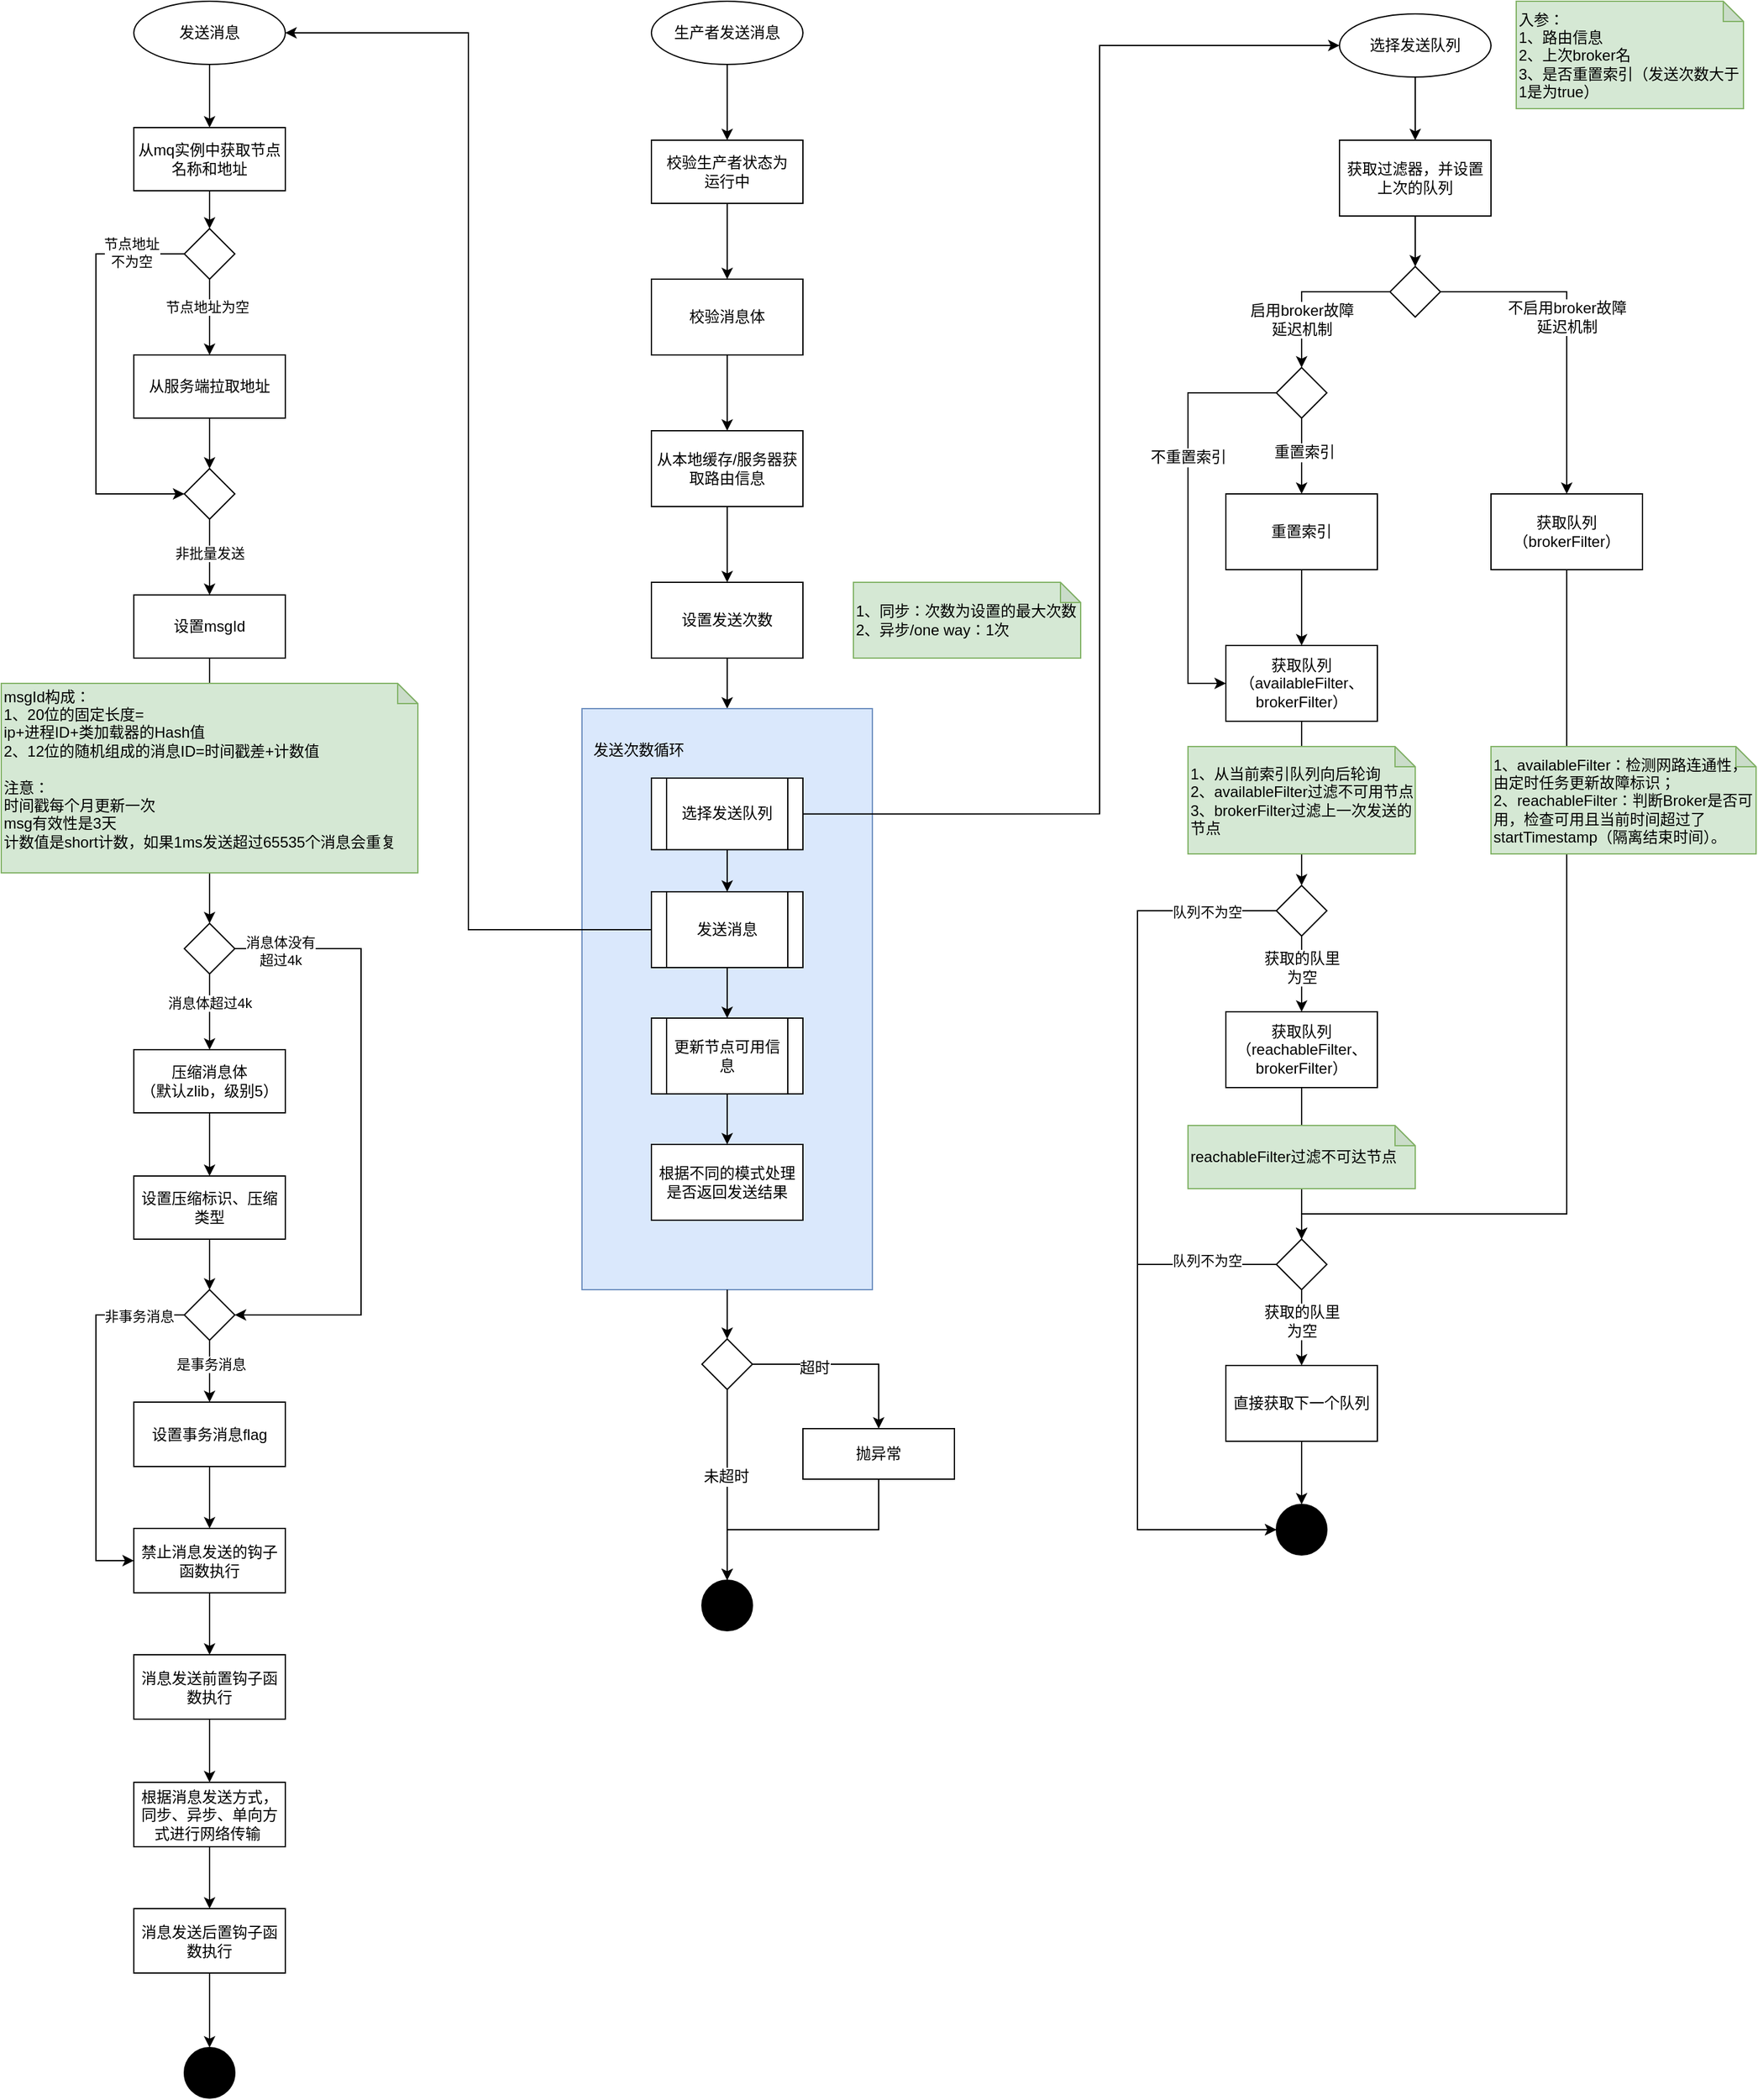 <mxfile version="27.2.0">
  <diagram name="第 1 页" id="yRz_JiBpqECIeCpQgHZf">
    <mxGraphModel dx="2011" dy="1121" grid="1" gridSize="10" guides="1" tooltips="1" connect="1" arrows="1" fold="1" page="1" pageScale="1" pageWidth="827" pageHeight="1169" math="0" shadow="0">
      <root>
        <mxCell id="0" />
        <mxCell id="1" parent="0" />
        <mxCell id="TSB5OzmCDNaOJlcxuEQg-9" value="" style="group" parent="1" vertex="1" connectable="0">
          <mxGeometry x="950" y="60" width="490" height="1230" as="geometry" />
        </mxCell>
        <mxCell id="tdjCtKz6qSctnSG7NvKi-28" value="" style="edgeStyle=orthogonalEdgeStyle;rounded=0;orthogonalLoop=1;jettySize=auto;html=1;fontFamily=Helvetica;fontSize=12;fontColor=default;" parent="TSB5OzmCDNaOJlcxuEQg-9" source="tdjCtKz6qSctnSG7NvKi-26" target="tdjCtKz6qSctnSG7NvKi-27" edge="1">
          <mxGeometry relative="1" as="geometry" />
        </mxCell>
        <mxCell id="tdjCtKz6qSctnSG7NvKi-26" value="选择发送队列" style="ellipse;whiteSpace=wrap;html=1;rounded=0;strokeColor=default;align=center;verticalAlign=middle;fontFamily=Helvetica;fontSize=12;fontColor=default;fillColor=default;" parent="TSB5OzmCDNaOJlcxuEQg-9" vertex="1">
          <mxGeometry x="160" y="10" width="120" height="50" as="geometry" />
        </mxCell>
        <mxCell id="tdjCtKz6qSctnSG7NvKi-31" value="" style="edgeStyle=orthogonalEdgeStyle;rounded=0;orthogonalLoop=1;jettySize=auto;html=1;fontFamily=Helvetica;fontSize=12;fontColor=default;" parent="TSB5OzmCDNaOJlcxuEQg-9" source="tdjCtKz6qSctnSG7NvKi-27" target="tdjCtKz6qSctnSG7NvKi-30" edge="1">
          <mxGeometry relative="1" as="geometry" />
        </mxCell>
        <mxCell id="tdjCtKz6qSctnSG7NvKi-27" value="获取过滤器，并设置上次的队列" style="whiteSpace=wrap;html=1;rounded=0;" parent="TSB5OzmCDNaOJlcxuEQg-9" vertex="1">
          <mxGeometry x="160" y="110" width="120" height="60" as="geometry" />
        </mxCell>
        <mxCell id="tdjCtKz6qSctnSG7NvKi-29" value="入参：&lt;div&gt;1、路由信息&lt;/div&gt;&lt;div&gt;2、上次broker名&lt;/div&gt;&lt;div&gt;3、是否重置索引（发送次数大于1是为true）&lt;/div&gt;" style="shape=note;whiteSpace=wrap;html=1;backgroundOutline=1;darkOpacity=0.05;rounded=0;strokeColor=#82b366;align=left;verticalAlign=middle;fontFamily=Helvetica;fontSize=12;fillColor=#d5e8d4;size=16;" parent="TSB5OzmCDNaOJlcxuEQg-9" vertex="1">
          <mxGeometry x="300" width="180" height="85" as="geometry" />
        </mxCell>
        <mxCell id="tdjCtKz6qSctnSG7NvKi-34" value="" style="edgeStyle=orthogonalEdgeStyle;rounded=0;orthogonalLoop=1;jettySize=auto;html=1;fontFamily=Helvetica;fontSize=12;fontColor=default;" parent="TSB5OzmCDNaOJlcxuEQg-9" source="tdjCtKz6qSctnSG7NvKi-30" target="tdjCtKz6qSctnSG7NvKi-33" edge="1">
          <mxGeometry relative="1" as="geometry" />
        </mxCell>
        <mxCell id="tdjCtKz6qSctnSG7NvKi-35" value="启用broker故障&lt;div&gt;延迟机制&lt;/div&gt;" style="edgeLabel;html=1;align=center;verticalAlign=middle;resizable=0;points=[];rounded=0;strokeColor=default;fontFamily=Helvetica;fontSize=12;fontColor=default;fillColor=default;" parent="tdjCtKz6qSctnSG7NvKi-34" vertex="1" connectable="0">
          <mxGeometry x="0.415" relative="1" as="geometry">
            <mxPoint as="offset" />
          </mxGeometry>
        </mxCell>
        <mxCell id="tdjCtKz6qSctnSG7NvKi-30" value="" style="rhombus;whiteSpace=wrap;html=1;rounded=0;" parent="TSB5OzmCDNaOJlcxuEQg-9" vertex="1">
          <mxGeometry x="200" y="210" width="40" height="40" as="geometry" />
        </mxCell>
        <mxCell id="tdjCtKz6qSctnSG7NvKi-32" style="edgeStyle=orthogonalEdgeStyle;rounded=0;orthogonalLoop=1;jettySize=auto;html=1;exitX=0.5;exitY=1;exitDx=0;exitDy=0;fontFamily=Helvetica;fontSize=12;fontColor=default;" parent="TSB5OzmCDNaOJlcxuEQg-9" source="tdjCtKz6qSctnSG7NvKi-30" target="tdjCtKz6qSctnSG7NvKi-30" edge="1">
          <mxGeometry relative="1" as="geometry" />
        </mxCell>
        <mxCell id="tdjCtKz6qSctnSG7NvKi-37" value="" style="edgeStyle=orthogonalEdgeStyle;rounded=0;orthogonalLoop=1;jettySize=auto;html=1;fontFamily=Helvetica;fontSize=12;fontColor=default;entryX=0.5;entryY=0;entryDx=0;entryDy=0;" parent="TSB5OzmCDNaOJlcxuEQg-9" source="tdjCtKz6qSctnSG7NvKi-33" target="tdjCtKz6qSctnSG7NvKi-41" edge="1">
          <mxGeometry relative="1" as="geometry">
            <mxPoint x="130" y="390" as="targetPoint" />
          </mxGeometry>
        </mxCell>
        <mxCell id="tdjCtKz6qSctnSG7NvKi-38" value="重置索引" style="edgeLabel;html=1;align=center;verticalAlign=middle;resizable=0;points=[];rounded=0;strokeColor=default;fontFamily=Helvetica;fontSize=12;fontColor=default;fillColor=default;" parent="tdjCtKz6qSctnSG7NvKi-37" vertex="1" connectable="0">
          <mxGeometry x="-0.125" y="2" relative="1" as="geometry">
            <mxPoint as="offset" />
          </mxGeometry>
        </mxCell>
        <mxCell id="tdjCtKz6qSctnSG7NvKi-33" value="" style="rhombus;whiteSpace=wrap;html=1;rounded=0;" parent="TSB5OzmCDNaOJlcxuEQg-9" vertex="1">
          <mxGeometry x="110" y="290" width="40" height="40" as="geometry" />
        </mxCell>
        <mxCell id="tdjCtKz6qSctnSG7NvKi-51" value="" style="edgeStyle=orthogonalEdgeStyle;rounded=0;orthogonalLoop=1;jettySize=auto;html=1;fontFamily=Helvetica;fontSize=12;fontColor=default;" parent="TSB5OzmCDNaOJlcxuEQg-9" source="tdjCtKz6qSctnSG7NvKi-41" target="tdjCtKz6qSctnSG7NvKi-50" edge="1">
          <mxGeometry relative="1" as="geometry" />
        </mxCell>
        <mxCell id="tdjCtKz6qSctnSG7NvKi-41" value="重置索引" style="rounded=0;whiteSpace=wrap;html=1;" parent="TSB5OzmCDNaOJlcxuEQg-9" vertex="1">
          <mxGeometry x="70" y="390" width="120" height="60" as="geometry" />
        </mxCell>
        <mxCell id="tdjCtKz6qSctnSG7NvKi-55" style="edgeStyle=orthogonalEdgeStyle;rounded=0;orthogonalLoop=1;jettySize=auto;html=1;exitX=0.5;exitY=1;exitDx=0;exitDy=0;fontFamily=Helvetica;fontSize=12;fontColor=default;" parent="TSB5OzmCDNaOJlcxuEQg-9" source="tdjCtKz6qSctnSG7NvKi-50" target="tdjCtKz6qSctnSG7NvKi-54" edge="1">
          <mxGeometry relative="1" as="geometry" />
        </mxCell>
        <mxCell id="tdjCtKz6qSctnSG7NvKi-50" value="获取队列&lt;div&gt;（availableFilter、brokerFilter）&lt;/div&gt;" style="whiteSpace=wrap;html=1;rounded=0;" parent="TSB5OzmCDNaOJlcxuEQg-9" vertex="1">
          <mxGeometry x="70" y="510" width="120" height="60" as="geometry" />
        </mxCell>
        <mxCell id="tdjCtKz6qSctnSG7NvKi-52" value="1、从当前索引队列向后轮询&lt;div&gt;2、&lt;span style=&quot;text-align: center; background-color: transparent; color: light-dark(rgb(0, 0, 0), rgb(255, 255, 255));&quot;&gt;availableFilter过滤不可用节点&lt;/span&gt;&lt;/div&gt;&lt;div&gt;&lt;span style=&quot;text-align: center; background-color: transparent; color: light-dark(rgb(0, 0, 0), rgb(255, 255, 255));&quot;&gt;3、&lt;/span&gt;&lt;span style=&quot;text-align: center; background-color: transparent; color: light-dark(rgb(0, 0, 0), rgb(255, 255, 255));&quot;&gt;brokerFilter过滤上一次发送的节点&lt;/span&gt;&lt;/div&gt;" style="shape=note;whiteSpace=wrap;html=1;backgroundOutline=1;darkOpacity=0.05;rounded=0;strokeColor=#82b366;align=left;verticalAlign=middle;fontFamily=Helvetica;fontSize=12;fillColor=#d5e8d4;size=16;" parent="TSB5OzmCDNaOJlcxuEQg-9" vertex="1">
          <mxGeometry x="40" y="590" width="180" height="85" as="geometry" />
        </mxCell>
        <mxCell id="tdjCtKz6qSctnSG7NvKi-60" style="edgeStyle=orthogonalEdgeStyle;rounded=0;orthogonalLoop=1;jettySize=auto;html=1;exitX=0.5;exitY=1;exitDx=0;exitDy=0;entryX=0.5;entryY=0;entryDx=0;entryDy=0;fontFamily=Helvetica;fontSize=12;fontColor=default;" parent="TSB5OzmCDNaOJlcxuEQg-9" source="tdjCtKz6qSctnSG7NvKi-53" target="tdjCtKz6qSctnSG7NvKi-59" edge="1">
          <mxGeometry relative="1" as="geometry" />
        </mxCell>
        <mxCell id="tdjCtKz6qSctnSG7NvKi-53" value="获取队列&lt;div&gt;（reachableFilter、brokerFilter）&lt;/div&gt;" style="whiteSpace=wrap;html=1;rounded=0;" parent="TSB5OzmCDNaOJlcxuEQg-9" vertex="1">
          <mxGeometry x="70" y="800" width="120" height="60" as="geometry" />
        </mxCell>
        <mxCell id="tdjCtKz6qSctnSG7NvKi-56" value="" style="edgeStyle=orthogonalEdgeStyle;rounded=0;orthogonalLoop=1;jettySize=auto;html=1;fontFamily=Helvetica;fontSize=12;fontColor=default;" parent="TSB5OzmCDNaOJlcxuEQg-9" source="tdjCtKz6qSctnSG7NvKi-54" target="tdjCtKz6qSctnSG7NvKi-53" edge="1">
          <mxGeometry relative="1" as="geometry" />
        </mxCell>
        <mxCell id="tdjCtKz6qSctnSG7NvKi-57" value="获取的队里&lt;div&gt;为空&lt;/div&gt;" style="edgeLabel;html=1;align=center;verticalAlign=middle;resizable=0;points=[];rounded=0;strokeColor=default;fontFamily=Helvetica;fontSize=12;fontColor=default;fillColor=default;" parent="tdjCtKz6qSctnSG7NvKi-56" vertex="1" connectable="0">
          <mxGeometry x="-0.167" relative="1" as="geometry">
            <mxPoint as="offset" />
          </mxGeometry>
        </mxCell>
        <mxCell id="TSB5OzmCDNaOJlcxuEQg-5" style="edgeStyle=orthogonalEdgeStyle;rounded=0;orthogonalLoop=1;jettySize=auto;html=1;exitX=0;exitY=0.5;exitDx=0;exitDy=0;entryX=0;entryY=0.5;entryDx=0;entryDy=0;" parent="TSB5OzmCDNaOJlcxuEQg-9" source="tdjCtKz6qSctnSG7NvKi-54" target="tdjCtKz6qSctnSG7NvKi-73" edge="1">
          <mxGeometry relative="1" as="geometry">
            <Array as="points">
              <mxPoint y="720" />
              <mxPoint y="1210" />
            </Array>
          </mxGeometry>
        </mxCell>
        <mxCell id="TSB5OzmCDNaOJlcxuEQg-6" value="队列不为空" style="edgeLabel;html=1;align=center;verticalAlign=middle;resizable=0;points=[];" parent="TSB5OzmCDNaOJlcxuEQg-5" vertex="1" connectable="0">
          <mxGeometry x="-0.845" y="1" relative="1" as="geometry">
            <mxPoint as="offset" />
          </mxGeometry>
        </mxCell>
        <mxCell id="tdjCtKz6qSctnSG7NvKi-54" value="" style="rhombus;whiteSpace=wrap;html=1;rounded=0;" parent="TSB5OzmCDNaOJlcxuEQg-9" vertex="1">
          <mxGeometry x="110" y="700" width="40" height="40" as="geometry" />
        </mxCell>
        <mxCell id="tdjCtKz6qSctnSG7NvKi-58" value="&lt;div&gt;&lt;span style=&quot;text-align: center; background-color: transparent; color: light-dark(rgb(0, 0, 0), rgb(255, 255, 255));&quot;&gt;reachableFilter&lt;/span&gt;&lt;span style=&quot;text-align: center; background-color: transparent; color: light-dark(rgb(0, 0, 0), rgb(255, 255, 255));&quot;&gt;过滤不可达节点&lt;/span&gt;&lt;/div&gt;" style="shape=note;whiteSpace=wrap;html=1;backgroundOutline=1;darkOpacity=0.05;rounded=0;strokeColor=#82b366;align=left;verticalAlign=middle;fontFamily=Helvetica;fontSize=12;fillColor=#d5e8d4;size=16;" parent="TSB5OzmCDNaOJlcxuEQg-9" vertex="1">
          <mxGeometry x="40" y="890" width="180" height="50" as="geometry" />
        </mxCell>
        <mxCell id="TSB5OzmCDNaOJlcxuEQg-7" style="edgeStyle=orthogonalEdgeStyle;rounded=0;orthogonalLoop=1;jettySize=auto;html=1;exitX=0;exitY=0.5;exitDx=0;exitDy=0;entryX=0;entryY=0.5;entryDx=0;entryDy=0;" parent="TSB5OzmCDNaOJlcxuEQg-9" source="tdjCtKz6qSctnSG7NvKi-59" target="tdjCtKz6qSctnSG7NvKi-73" edge="1">
          <mxGeometry relative="1" as="geometry">
            <Array as="points">
              <mxPoint y="1000" />
              <mxPoint y="1210" />
            </Array>
          </mxGeometry>
        </mxCell>
        <mxCell id="TSB5OzmCDNaOJlcxuEQg-8" value="队列不为空" style="edgeLabel;html=1;align=center;verticalAlign=middle;resizable=0;points=[];" parent="TSB5OzmCDNaOJlcxuEQg-7" vertex="1" connectable="0">
          <mxGeometry x="-0.744" y="-3" relative="1" as="geometry">
            <mxPoint as="offset" />
          </mxGeometry>
        </mxCell>
        <mxCell id="tdjCtKz6qSctnSG7NvKi-59" value="" style="rhombus;whiteSpace=wrap;html=1;rounded=0;" parent="TSB5OzmCDNaOJlcxuEQg-9" vertex="1">
          <mxGeometry x="110" y="980" width="40" height="40" as="geometry" />
        </mxCell>
        <mxCell id="tdjCtKz6qSctnSG7NvKi-75" value="" style="edgeStyle=orthogonalEdgeStyle;rounded=0;orthogonalLoop=1;jettySize=auto;html=1;fontFamily=Helvetica;fontSize=12;fontColor=default;" parent="TSB5OzmCDNaOJlcxuEQg-9" source="tdjCtKz6qSctnSG7NvKi-62" target="tdjCtKz6qSctnSG7NvKi-73" edge="1">
          <mxGeometry relative="1" as="geometry" />
        </mxCell>
        <mxCell id="tdjCtKz6qSctnSG7NvKi-62" value="直接获取下一个队列" style="whiteSpace=wrap;html=1;rounded=0;" parent="TSB5OzmCDNaOJlcxuEQg-9" vertex="1">
          <mxGeometry x="70" y="1080" width="120" height="60" as="geometry" />
        </mxCell>
        <mxCell id="tdjCtKz6qSctnSG7NvKi-63" value="" style="edgeStyle=orthogonalEdgeStyle;rounded=0;orthogonalLoop=1;jettySize=auto;html=1;fontFamily=Helvetica;fontSize=12;fontColor=default;exitX=0.5;exitY=1;exitDx=0;exitDy=0;entryX=0.5;entryY=0;entryDx=0;entryDy=0;" parent="TSB5OzmCDNaOJlcxuEQg-9" source="tdjCtKz6qSctnSG7NvKi-59" target="tdjCtKz6qSctnSG7NvKi-62" edge="1">
          <mxGeometry relative="1" as="geometry">
            <mxPoint x="150" y="790" as="sourcePoint" />
            <mxPoint x="150" y="850" as="targetPoint" />
          </mxGeometry>
        </mxCell>
        <mxCell id="tdjCtKz6qSctnSG7NvKi-64" value="获取的队里&lt;div&gt;为空&lt;/div&gt;" style="edgeLabel;html=1;align=center;verticalAlign=middle;resizable=0;points=[];rounded=0;strokeColor=default;fontFamily=Helvetica;fontSize=12;fontColor=default;fillColor=default;" parent="tdjCtKz6qSctnSG7NvKi-63" vertex="1" connectable="0">
          <mxGeometry x="-0.167" relative="1" as="geometry">
            <mxPoint as="offset" />
          </mxGeometry>
        </mxCell>
        <mxCell id="tdjCtKz6qSctnSG7NvKi-66" value="" style="edgeStyle=orthogonalEdgeStyle;rounded=0;orthogonalLoop=1;jettySize=auto;html=1;fontFamily=Helvetica;fontSize=12;fontColor=default;entryX=0.5;entryY=0;entryDx=0;entryDy=0;" parent="TSB5OzmCDNaOJlcxuEQg-9" source="tdjCtKz6qSctnSG7NvKi-30" target="tdjCtKz6qSctnSG7NvKi-68" edge="1">
          <mxGeometry relative="1" as="geometry">
            <mxPoint x="260" y="230" as="sourcePoint" />
            <mxPoint x="340" y="290" as="targetPoint" />
          </mxGeometry>
        </mxCell>
        <mxCell id="tdjCtKz6qSctnSG7NvKi-67" value="不启用broker故障&lt;div&gt;延迟机制&lt;/div&gt;" style="edgeLabel;html=1;align=center;verticalAlign=middle;resizable=0;points=[];rounded=0;strokeColor=default;fontFamily=Helvetica;fontSize=12;fontColor=default;fillColor=default;" parent="tdjCtKz6qSctnSG7NvKi-66" vertex="1" connectable="0">
          <mxGeometry x="0.415" relative="1" as="geometry">
            <mxPoint y="-64" as="offset" />
          </mxGeometry>
        </mxCell>
        <mxCell id="tdjCtKz6qSctnSG7NvKi-72" style="edgeStyle=orthogonalEdgeStyle;rounded=0;orthogonalLoop=1;jettySize=auto;html=1;exitX=0.5;exitY=1;exitDx=0;exitDy=0;entryX=0.5;entryY=0;entryDx=0;entryDy=0;fontFamily=Helvetica;fontSize=12;fontColor=default;" parent="TSB5OzmCDNaOJlcxuEQg-9" source="tdjCtKz6qSctnSG7NvKi-68" target="tdjCtKz6qSctnSG7NvKi-59" edge="1">
          <mxGeometry relative="1" as="geometry">
            <Array as="points">
              <mxPoint x="340" y="960" />
              <mxPoint x="130" y="960" />
            </Array>
          </mxGeometry>
        </mxCell>
        <mxCell id="tdjCtKz6qSctnSG7NvKi-68" value="获取队列&lt;div&gt;（brokerFilter）&lt;/div&gt;" style="whiteSpace=wrap;html=1;rounded=0;" parent="TSB5OzmCDNaOJlcxuEQg-9" vertex="1">
          <mxGeometry x="280" y="390" width="120" height="60" as="geometry" />
        </mxCell>
        <mxCell id="tdjCtKz6qSctnSG7NvKi-73" value="" style="ellipse;whiteSpace=wrap;html=1;aspect=fixed;rounded=0;strokeColor=#000000;align=center;verticalAlign=middle;fontFamily=Helvetica;fontSize=12;fontColor=default;fillColor=#000000;" parent="TSB5OzmCDNaOJlcxuEQg-9" vertex="1">
          <mxGeometry x="110" y="1190" width="40" height="40" as="geometry" />
        </mxCell>
        <mxCell id="tdjCtKz6qSctnSG7NvKi-78" value="&lt;span style=&quot;text-align: center;&quot;&gt;1、availableFilter：检测网路连通性，由定时任务更新故障标识；&lt;/span&gt;&lt;div style=&quot;text-align: left;&quot;&gt;&lt;span style=&quot;text-align: center;&quot;&gt;2、&lt;/span&gt;&lt;span style=&quot;text-align: center; background-color: transparent; color: light-dark(rgb(0, 0, 0), rgb(255, 255, 255));&quot;&gt;reachableFilter：&lt;/span&gt;&lt;span style=&quot;background-color: transparent; color: light-dark(rgb(0, 0, 0), rgb(255, 255, 255));&quot;&gt;判断Broker是否可用，&lt;/span&gt;&lt;span style=&quot;background-color: transparent;&quot;&gt;检查可用且当前时间超过了startTimestamp（隔离结束时间）。&lt;/span&gt;&lt;/div&gt;" style="shape=note;whiteSpace=wrap;html=1;backgroundOutline=1;darkOpacity=0.05;rounded=0;strokeColor=#82b366;align=left;verticalAlign=middle;fontFamily=Helvetica;fontSize=12;fillColor=#d5e8d4;size=16;" parent="TSB5OzmCDNaOJlcxuEQg-9" vertex="1">
          <mxGeometry x="280" y="590" width="210" height="85" as="geometry" />
        </mxCell>
        <mxCell id="TSB5OzmCDNaOJlcxuEQg-2" value="" style="edgeStyle=orthogonalEdgeStyle;rounded=0;orthogonalLoop=1;jettySize=auto;html=1;fontFamily=Helvetica;fontSize=12;fontColor=default;entryX=0;entryY=0.5;entryDx=0;entryDy=0;exitX=0;exitY=0.5;exitDx=0;exitDy=0;" parent="TSB5OzmCDNaOJlcxuEQg-9" source="tdjCtKz6qSctnSG7NvKi-33" target="tdjCtKz6qSctnSG7NvKi-50" edge="1">
          <mxGeometry relative="1" as="geometry">
            <mxPoint x="170" y="420" as="targetPoint" />
            <mxPoint x="170" y="360" as="sourcePoint" />
            <Array as="points">
              <mxPoint x="40" y="310" />
              <mxPoint x="40" y="540" />
            </Array>
          </mxGeometry>
        </mxCell>
        <mxCell id="TSB5OzmCDNaOJlcxuEQg-3" value="不重置索引" style="edgeLabel;html=1;align=center;verticalAlign=middle;resizable=0;points=[];rounded=0;strokeColor=default;fontFamily=Helvetica;fontSize=12;fontColor=default;fillColor=default;" parent="TSB5OzmCDNaOJlcxuEQg-2" vertex="1" connectable="0">
          <mxGeometry x="-0.125" y="2" relative="1" as="geometry">
            <mxPoint x="-2" y="-24" as="offset" />
          </mxGeometry>
        </mxCell>
        <mxCell id="TSB5OzmCDNaOJlcxuEQg-58" value="" style="group" parent="1" vertex="1" connectable="0">
          <mxGeometry x="50" y="60" width="330" height="1660" as="geometry" />
        </mxCell>
        <mxCell id="TSB5OzmCDNaOJlcxuEQg-12" value="" style="edgeStyle=orthogonalEdgeStyle;rounded=0;orthogonalLoop=1;jettySize=auto;html=1;" parent="TSB5OzmCDNaOJlcxuEQg-58" source="TSB5OzmCDNaOJlcxuEQg-10" target="TSB5OzmCDNaOJlcxuEQg-11" edge="1">
          <mxGeometry relative="1" as="geometry" />
        </mxCell>
        <mxCell id="TSB5OzmCDNaOJlcxuEQg-10" value="发送消息" style="ellipse;whiteSpace=wrap;html=1;rounded=0;strokeColor=default;align=center;verticalAlign=middle;fontFamily=Helvetica;fontSize=12;fontColor=default;fillColor=default;" parent="TSB5OzmCDNaOJlcxuEQg-58" vertex="1">
          <mxGeometry x="105" width="120" height="50" as="geometry" />
        </mxCell>
        <mxCell id="TSB5OzmCDNaOJlcxuEQg-11" value="从mq实例中获取节点名称和地址" style="whiteSpace=wrap;html=1;rounded=0;" parent="TSB5OzmCDNaOJlcxuEQg-58" vertex="1">
          <mxGeometry x="105" y="100" width="120" height="50" as="geometry" />
        </mxCell>
        <mxCell id="TSB5OzmCDNaOJlcxuEQg-16" style="edgeStyle=orthogonalEdgeStyle;rounded=0;orthogonalLoop=1;jettySize=auto;html=1;exitX=0.5;exitY=1;exitDx=0;exitDy=0;entryX=0.5;entryY=0;entryDx=0;entryDy=0;" parent="TSB5OzmCDNaOJlcxuEQg-58" source="TSB5OzmCDNaOJlcxuEQg-13" target="TSB5OzmCDNaOJlcxuEQg-15" edge="1">
          <mxGeometry relative="1" as="geometry" />
        </mxCell>
        <mxCell id="TSB5OzmCDNaOJlcxuEQg-17" value="节点地址为空" style="edgeLabel;html=1;align=center;verticalAlign=middle;resizable=0;points=[];" parent="TSB5OzmCDNaOJlcxuEQg-16" vertex="1" connectable="0">
          <mxGeometry x="-0.261" y="-2" relative="1" as="geometry">
            <mxPoint as="offset" />
          </mxGeometry>
        </mxCell>
        <mxCell id="TSB5OzmCDNaOJlcxuEQg-23" style="edgeStyle=orthogonalEdgeStyle;rounded=0;orthogonalLoop=1;jettySize=auto;html=1;exitX=0;exitY=0.5;exitDx=0;exitDy=0;entryX=0;entryY=0.5;entryDx=0;entryDy=0;" parent="TSB5OzmCDNaOJlcxuEQg-58" source="TSB5OzmCDNaOJlcxuEQg-13" target="TSB5OzmCDNaOJlcxuEQg-18" edge="1">
          <mxGeometry relative="1" as="geometry">
            <Array as="points">
              <mxPoint x="75" y="200" />
              <mxPoint x="75" y="390" />
            </Array>
          </mxGeometry>
        </mxCell>
        <mxCell id="TSB5OzmCDNaOJlcxuEQg-24" value="节点地址&lt;div&gt;不为空&lt;/div&gt;" style="edgeLabel;html=1;align=center;verticalAlign=middle;resizable=0;points=[];" parent="TSB5OzmCDNaOJlcxuEQg-23" vertex="1" connectable="0">
          <mxGeometry x="-0.744" y="-1" relative="1" as="geometry">
            <mxPoint as="offset" />
          </mxGeometry>
        </mxCell>
        <mxCell id="TSB5OzmCDNaOJlcxuEQg-13" value="" style="rhombus;whiteSpace=wrap;html=1;rounded=0;" parent="TSB5OzmCDNaOJlcxuEQg-58" vertex="1">
          <mxGeometry x="145" y="180" width="40" height="40" as="geometry" />
        </mxCell>
        <mxCell id="TSB5OzmCDNaOJlcxuEQg-14" value="" style="edgeStyle=orthogonalEdgeStyle;rounded=0;orthogonalLoop=1;jettySize=auto;html=1;exitX=0.5;exitY=1;exitDx=0;exitDy=0;entryX=0.5;entryY=0;entryDx=0;entryDy=0;" parent="TSB5OzmCDNaOJlcxuEQg-58" source="TSB5OzmCDNaOJlcxuEQg-11" target="TSB5OzmCDNaOJlcxuEQg-13" edge="1">
          <mxGeometry relative="1" as="geometry">
            <mxPoint x="178" y="100" as="sourcePoint" />
            <mxPoint x="178" y="150" as="targetPoint" />
          </mxGeometry>
        </mxCell>
        <mxCell id="TSB5OzmCDNaOJlcxuEQg-19" value="" style="edgeStyle=orthogonalEdgeStyle;rounded=0;orthogonalLoop=1;jettySize=auto;html=1;" parent="TSB5OzmCDNaOJlcxuEQg-58" source="TSB5OzmCDNaOJlcxuEQg-15" target="TSB5OzmCDNaOJlcxuEQg-18" edge="1">
          <mxGeometry relative="1" as="geometry" />
        </mxCell>
        <mxCell id="TSB5OzmCDNaOJlcxuEQg-15" value="从服务端拉取地址" style="whiteSpace=wrap;html=1;rounded=0;" parent="TSB5OzmCDNaOJlcxuEQg-58" vertex="1">
          <mxGeometry x="105" y="280" width="120" height="50" as="geometry" />
        </mxCell>
        <mxCell id="TSB5OzmCDNaOJlcxuEQg-21" value="" style="edgeStyle=orthogonalEdgeStyle;rounded=0;orthogonalLoop=1;jettySize=auto;html=1;" parent="TSB5OzmCDNaOJlcxuEQg-58" source="TSB5OzmCDNaOJlcxuEQg-18" target="TSB5OzmCDNaOJlcxuEQg-20" edge="1">
          <mxGeometry relative="1" as="geometry" />
        </mxCell>
        <mxCell id="TSB5OzmCDNaOJlcxuEQg-22" value="非批量发送" style="edgeLabel;html=1;align=center;verticalAlign=middle;resizable=0;points=[];" parent="TSB5OzmCDNaOJlcxuEQg-21" vertex="1" connectable="0">
          <mxGeometry x="-0.112" relative="1" as="geometry">
            <mxPoint as="offset" />
          </mxGeometry>
        </mxCell>
        <mxCell id="TSB5OzmCDNaOJlcxuEQg-18" value="" style="rhombus;whiteSpace=wrap;html=1;rounded=0;" parent="TSB5OzmCDNaOJlcxuEQg-58" vertex="1">
          <mxGeometry x="145" y="370" width="40" height="40" as="geometry" />
        </mxCell>
        <mxCell id="TSB5OzmCDNaOJlcxuEQg-29" style="edgeStyle=orthogonalEdgeStyle;rounded=0;orthogonalLoop=1;jettySize=auto;html=1;exitX=0.5;exitY=1;exitDx=0;exitDy=0;entryX=0.5;entryY=0;entryDx=0;entryDy=0;" parent="TSB5OzmCDNaOJlcxuEQg-58" source="TSB5OzmCDNaOJlcxuEQg-20" target="TSB5OzmCDNaOJlcxuEQg-30" edge="1">
          <mxGeometry relative="1" as="geometry">
            <mxPoint x="165" y="710" as="targetPoint" />
          </mxGeometry>
        </mxCell>
        <mxCell id="TSB5OzmCDNaOJlcxuEQg-20" value="设置msgId" style="whiteSpace=wrap;html=1;rounded=0;" parent="TSB5OzmCDNaOJlcxuEQg-58" vertex="1">
          <mxGeometry x="105" y="470" width="120" height="50" as="geometry" />
        </mxCell>
        <mxCell id="TSB5OzmCDNaOJlcxuEQg-27" value="msgId构成：&lt;div&gt;1、20位的固定长度=&lt;/div&gt;&lt;div&gt;ip+进程ID+类加载器的Hash值&lt;/div&gt;&lt;div&gt;2、12位的随机组成的消息ID=时间戳差+计数值&lt;/div&gt;&lt;div&gt;&lt;br&gt;&lt;/div&gt;&lt;div&gt;注意：&lt;/div&gt;&lt;div&gt;时间戳每个月更新一次&lt;/div&gt;&lt;div&gt;msg有效性是3天&lt;/div&gt;&lt;div&gt;计数值是short计数，如果1ms发送超过65535个消息会重复&lt;/div&gt;&lt;div&gt;&lt;br&gt;&lt;/div&gt;" style="shape=note;whiteSpace=wrap;html=1;backgroundOutline=1;darkOpacity=0.05;rounded=0;strokeColor=#82b366;align=left;verticalAlign=middle;fontFamily=Helvetica;fontSize=12;fillColor=#d5e8d4;size=16;" parent="TSB5OzmCDNaOJlcxuEQg-58" vertex="1">
          <mxGeometry y="540" width="330" height="150" as="geometry" />
        </mxCell>
        <mxCell id="TSB5OzmCDNaOJlcxuEQg-33" style="edgeStyle=orthogonalEdgeStyle;rounded=0;orthogonalLoop=1;jettySize=auto;html=1;exitX=0.5;exitY=1;exitDx=0;exitDy=0;entryX=0.5;entryY=0;entryDx=0;entryDy=0;" parent="TSB5OzmCDNaOJlcxuEQg-58" source="TSB5OzmCDNaOJlcxuEQg-30" target="TSB5OzmCDNaOJlcxuEQg-32" edge="1">
          <mxGeometry relative="1" as="geometry" />
        </mxCell>
        <mxCell id="TSB5OzmCDNaOJlcxuEQg-34" value="消息体超过4k" style="edgeLabel;html=1;align=center;verticalAlign=middle;resizable=0;points=[];" parent="TSB5OzmCDNaOJlcxuEQg-33" vertex="1" connectable="0">
          <mxGeometry x="-0.249" relative="1" as="geometry">
            <mxPoint as="offset" />
          </mxGeometry>
        </mxCell>
        <mxCell id="TSB5OzmCDNaOJlcxuEQg-56" style="edgeStyle=orthogonalEdgeStyle;rounded=0;orthogonalLoop=1;jettySize=auto;html=1;exitX=1;exitY=0.5;exitDx=0;exitDy=0;entryX=1;entryY=0.5;entryDx=0;entryDy=0;" parent="TSB5OzmCDNaOJlcxuEQg-58" source="TSB5OzmCDNaOJlcxuEQg-30" target="TSB5OzmCDNaOJlcxuEQg-39" edge="1">
          <mxGeometry relative="1" as="geometry">
            <Array as="points">
              <mxPoint x="285" y="750" />
              <mxPoint x="285" y="1040" />
            </Array>
          </mxGeometry>
        </mxCell>
        <mxCell id="TSB5OzmCDNaOJlcxuEQg-57" value="消息体没有&lt;div&gt;超过4k&lt;/div&gt;" style="edgeLabel;html=1;align=center;verticalAlign=middle;resizable=0;points=[];" parent="TSB5OzmCDNaOJlcxuEQg-56" vertex="1" connectable="0">
          <mxGeometry x="-0.854" y="-2" relative="1" as="geometry">
            <mxPoint as="offset" />
          </mxGeometry>
        </mxCell>
        <mxCell id="TSB5OzmCDNaOJlcxuEQg-30" value="" style="rhombus;whiteSpace=wrap;html=1;rounded=0;" parent="TSB5OzmCDNaOJlcxuEQg-58" vertex="1">
          <mxGeometry x="145" y="730" width="40" height="40" as="geometry" />
        </mxCell>
        <mxCell id="TSB5OzmCDNaOJlcxuEQg-36" value="" style="edgeStyle=orthogonalEdgeStyle;rounded=0;orthogonalLoop=1;jettySize=auto;html=1;" parent="TSB5OzmCDNaOJlcxuEQg-58" source="TSB5OzmCDNaOJlcxuEQg-32" target="TSB5OzmCDNaOJlcxuEQg-35" edge="1">
          <mxGeometry relative="1" as="geometry" />
        </mxCell>
        <mxCell id="TSB5OzmCDNaOJlcxuEQg-32" value="压缩消息体&lt;div&gt;（默认zlib，级别5）&lt;/div&gt;" style="whiteSpace=wrap;html=1;rounded=0;" parent="TSB5OzmCDNaOJlcxuEQg-58" vertex="1">
          <mxGeometry x="105" y="830" width="120" height="50" as="geometry" />
        </mxCell>
        <mxCell id="TSB5OzmCDNaOJlcxuEQg-40" value="" style="edgeStyle=orthogonalEdgeStyle;rounded=0;orthogonalLoop=1;jettySize=auto;html=1;" parent="TSB5OzmCDNaOJlcxuEQg-58" source="TSB5OzmCDNaOJlcxuEQg-35" target="TSB5OzmCDNaOJlcxuEQg-39" edge="1">
          <mxGeometry relative="1" as="geometry" />
        </mxCell>
        <mxCell id="TSB5OzmCDNaOJlcxuEQg-35" value="设置压缩标识、压缩类型" style="whiteSpace=wrap;html=1;rounded=0;" parent="TSB5OzmCDNaOJlcxuEQg-58" vertex="1">
          <mxGeometry x="105" y="930" width="120" height="50" as="geometry" />
        </mxCell>
        <mxCell id="TSB5OzmCDNaOJlcxuEQg-42" value="" style="edgeStyle=orthogonalEdgeStyle;rounded=0;orthogonalLoop=1;jettySize=auto;html=1;" parent="TSB5OzmCDNaOJlcxuEQg-58" source="TSB5OzmCDNaOJlcxuEQg-39" target="TSB5OzmCDNaOJlcxuEQg-41" edge="1">
          <mxGeometry relative="1" as="geometry" />
        </mxCell>
        <mxCell id="TSB5OzmCDNaOJlcxuEQg-43" value="是事务消息" style="edgeLabel;html=1;align=center;verticalAlign=middle;resizable=0;points=[];" parent="TSB5OzmCDNaOJlcxuEQg-42" vertex="1" connectable="0">
          <mxGeometry x="-0.236" y="1" relative="1" as="geometry">
            <mxPoint as="offset" />
          </mxGeometry>
        </mxCell>
        <mxCell id="TSB5OzmCDNaOJlcxuEQg-54" style="edgeStyle=orthogonalEdgeStyle;rounded=0;orthogonalLoop=1;jettySize=auto;html=1;exitX=0;exitY=0.5;exitDx=0;exitDy=0;entryX=0;entryY=0.5;entryDx=0;entryDy=0;" parent="TSB5OzmCDNaOJlcxuEQg-58" source="TSB5OzmCDNaOJlcxuEQg-39" target="TSB5OzmCDNaOJlcxuEQg-44" edge="1">
          <mxGeometry relative="1" as="geometry">
            <Array as="points">
              <mxPoint x="75" y="1040" />
              <mxPoint x="75" y="1235" />
            </Array>
          </mxGeometry>
        </mxCell>
        <mxCell id="TSB5OzmCDNaOJlcxuEQg-55" value="非事务消息" style="edgeLabel;html=1;align=center;verticalAlign=middle;resizable=0;points=[];" parent="TSB5OzmCDNaOJlcxuEQg-54" vertex="1" connectable="0">
          <mxGeometry x="-0.751" y="1" relative="1" as="geometry">
            <mxPoint as="offset" />
          </mxGeometry>
        </mxCell>
        <mxCell id="TSB5OzmCDNaOJlcxuEQg-39" value="" style="rhombus;whiteSpace=wrap;html=1;rounded=0;" parent="TSB5OzmCDNaOJlcxuEQg-58" vertex="1">
          <mxGeometry x="145" y="1020" width="40" height="40" as="geometry" />
        </mxCell>
        <mxCell id="TSB5OzmCDNaOJlcxuEQg-45" value="" style="edgeStyle=orthogonalEdgeStyle;rounded=0;orthogonalLoop=1;jettySize=auto;html=1;" parent="TSB5OzmCDNaOJlcxuEQg-58" source="TSB5OzmCDNaOJlcxuEQg-41" target="TSB5OzmCDNaOJlcxuEQg-44" edge="1">
          <mxGeometry relative="1" as="geometry" />
        </mxCell>
        <mxCell id="TSB5OzmCDNaOJlcxuEQg-41" value="设置事务消息flag" style="whiteSpace=wrap;html=1;rounded=0;" parent="TSB5OzmCDNaOJlcxuEQg-58" vertex="1">
          <mxGeometry x="105" y="1109" width="120" height="51" as="geometry" />
        </mxCell>
        <mxCell id="TSB5OzmCDNaOJlcxuEQg-47" value="" style="edgeStyle=orthogonalEdgeStyle;rounded=0;orthogonalLoop=1;jettySize=auto;html=1;" parent="TSB5OzmCDNaOJlcxuEQg-58" source="TSB5OzmCDNaOJlcxuEQg-44" target="TSB5OzmCDNaOJlcxuEQg-46" edge="1">
          <mxGeometry relative="1" as="geometry" />
        </mxCell>
        <mxCell id="TSB5OzmCDNaOJlcxuEQg-44" value="禁止消息发送的钩子函数执行" style="whiteSpace=wrap;html=1;rounded=0;" parent="TSB5OzmCDNaOJlcxuEQg-58" vertex="1">
          <mxGeometry x="105" y="1209" width="120" height="51" as="geometry" />
        </mxCell>
        <mxCell id="TSB5OzmCDNaOJlcxuEQg-49" value="" style="edgeStyle=orthogonalEdgeStyle;rounded=0;orthogonalLoop=1;jettySize=auto;html=1;" parent="TSB5OzmCDNaOJlcxuEQg-58" source="TSB5OzmCDNaOJlcxuEQg-46" target="TSB5OzmCDNaOJlcxuEQg-48" edge="1">
          <mxGeometry relative="1" as="geometry" />
        </mxCell>
        <mxCell id="TSB5OzmCDNaOJlcxuEQg-46" value="消息发送前置钩子函数执行" style="whiteSpace=wrap;html=1;rounded=0;" parent="TSB5OzmCDNaOJlcxuEQg-58" vertex="1">
          <mxGeometry x="105" y="1309" width="120" height="51" as="geometry" />
        </mxCell>
        <mxCell id="TSB5OzmCDNaOJlcxuEQg-51" value="" style="edgeStyle=orthogonalEdgeStyle;rounded=0;orthogonalLoop=1;jettySize=auto;html=1;" parent="TSB5OzmCDNaOJlcxuEQg-58" source="TSB5OzmCDNaOJlcxuEQg-48" target="TSB5OzmCDNaOJlcxuEQg-50" edge="1">
          <mxGeometry relative="1" as="geometry" />
        </mxCell>
        <mxCell id="TSB5OzmCDNaOJlcxuEQg-48" value="根据消息发送方式，同步、异步、单向方式进行网络传输&amp;nbsp;" style="whiteSpace=wrap;html=1;rounded=0;" parent="TSB5OzmCDNaOJlcxuEQg-58" vertex="1">
          <mxGeometry x="105" y="1410" width="120" height="51" as="geometry" />
        </mxCell>
        <mxCell id="TSB5OzmCDNaOJlcxuEQg-53" style="edgeStyle=orthogonalEdgeStyle;rounded=0;orthogonalLoop=1;jettySize=auto;html=1;exitX=0.5;exitY=1;exitDx=0;exitDy=0;" parent="TSB5OzmCDNaOJlcxuEQg-58" source="TSB5OzmCDNaOJlcxuEQg-50" target="TSB5OzmCDNaOJlcxuEQg-52" edge="1">
          <mxGeometry relative="1" as="geometry" />
        </mxCell>
        <mxCell id="TSB5OzmCDNaOJlcxuEQg-50" value="消息发送后置钩子函数执行" style="whiteSpace=wrap;html=1;rounded=0;" parent="TSB5OzmCDNaOJlcxuEQg-58" vertex="1">
          <mxGeometry x="105" y="1510" width="120" height="51" as="geometry" />
        </mxCell>
        <mxCell id="TSB5OzmCDNaOJlcxuEQg-52" value="" style="ellipse;whiteSpace=wrap;html=1;aspect=fixed;rounded=0;strokeColor=#000000;align=center;verticalAlign=middle;fontFamily=Helvetica;fontSize=12;fontColor=default;fillColor=#000000;" parent="TSB5OzmCDNaOJlcxuEQg-58" vertex="1">
          <mxGeometry x="145" y="1620" width="40" height="40" as="geometry" />
        </mxCell>
        <mxCell id="TSB5OzmCDNaOJlcxuEQg-59" value="" style="group" parent="1" vertex="1" connectable="0">
          <mxGeometry x="510" y="60" width="395" height="1290" as="geometry" />
        </mxCell>
        <mxCell id="tdjCtKz6qSctnSG7NvKi-10" value="" style="edgeStyle=orthogonalEdgeStyle;rounded=0;orthogonalLoop=1;jettySize=auto;html=1;exitX=0.5;exitY=1;exitDx=0;exitDy=0;" parent="TSB5OzmCDNaOJlcxuEQg-59" source="TSB5OzmCDNaOJlcxuEQg-1" target="tdjCtKz6qSctnSG7NvKi-8" edge="1">
          <mxGeometry relative="1" as="geometry">
            <mxPoint x="115" y="60" as="sourcePoint" />
          </mxGeometry>
        </mxCell>
        <mxCell id="tdjCtKz6qSctnSG7NvKi-12" value="" style="edgeStyle=orthogonalEdgeStyle;rounded=0;orthogonalLoop=1;jettySize=auto;html=1;fontFamily=Helvetica;fontSize=12;fontColor=default;" parent="TSB5OzmCDNaOJlcxuEQg-59" source="tdjCtKz6qSctnSG7NvKi-8" target="tdjCtKz6qSctnSG7NvKi-11" edge="1">
          <mxGeometry relative="1" as="geometry" />
        </mxCell>
        <mxCell id="tdjCtKz6qSctnSG7NvKi-8" value="校验生产者状态为&lt;div&gt;运行中&lt;/div&gt;" style="rounded=0;whiteSpace=wrap;html=1;" parent="TSB5OzmCDNaOJlcxuEQg-59" vertex="1">
          <mxGeometry x="55" y="110" width="120" height="50" as="geometry" />
        </mxCell>
        <mxCell id="tdjCtKz6qSctnSG7NvKi-14" value="" style="edgeStyle=orthogonalEdgeStyle;rounded=0;orthogonalLoop=1;jettySize=auto;html=1;fontFamily=Helvetica;fontSize=12;fontColor=default;" parent="TSB5OzmCDNaOJlcxuEQg-59" source="tdjCtKz6qSctnSG7NvKi-11" target="tdjCtKz6qSctnSG7NvKi-13" edge="1">
          <mxGeometry relative="1" as="geometry" />
        </mxCell>
        <mxCell id="tdjCtKz6qSctnSG7NvKi-11" value="校验消息体" style="whiteSpace=wrap;html=1;rounded=0;" parent="TSB5OzmCDNaOJlcxuEQg-59" vertex="1">
          <mxGeometry x="55" y="220" width="120" height="60" as="geometry" />
        </mxCell>
        <mxCell id="tdjCtKz6qSctnSG7NvKi-16" value="" style="edgeStyle=orthogonalEdgeStyle;rounded=0;orthogonalLoop=1;jettySize=auto;html=1;fontFamily=Helvetica;fontSize=12;fontColor=default;" parent="TSB5OzmCDNaOJlcxuEQg-59" source="tdjCtKz6qSctnSG7NvKi-13" target="tdjCtKz6qSctnSG7NvKi-15" edge="1">
          <mxGeometry relative="1" as="geometry" />
        </mxCell>
        <mxCell id="tdjCtKz6qSctnSG7NvKi-13" value="从本地缓存/服务器获取路由信息" style="whiteSpace=wrap;html=1;rounded=0;" parent="TSB5OzmCDNaOJlcxuEQg-59" vertex="1">
          <mxGeometry x="55" y="340" width="120" height="60" as="geometry" />
        </mxCell>
        <mxCell id="tdjCtKz6qSctnSG7NvKi-22" style="edgeStyle=orthogonalEdgeStyle;rounded=0;orthogonalLoop=1;jettySize=auto;html=1;exitX=0.5;exitY=1;exitDx=0;exitDy=0;entryX=0.5;entryY=0;entryDx=0;entryDy=0;fontFamily=Helvetica;fontSize=12;fontColor=default;" parent="TSB5OzmCDNaOJlcxuEQg-59" source="tdjCtKz6qSctnSG7NvKi-15" target="tdjCtKz6qSctnSG7NvKi-18" edge="1">
          <mxGeometry relative="1" as="geometry" />
        </mxCell>
        <mxCell id="tdjCtKz6qSctnSG7NvKi-15" value="设置发送次数" style="whiteSpace=wrap;html=1;rounded=0;" parent="TSB5OzmCDNaOJlcxuEQg-59" vertex="1">
          <mxGeometry x="55" y="460" width="120" height="60" as="geometry" />
        </mxCell>
        <mxCell id="tdjCtKz6qSctnSG7NvKi-17" value="1、同步：次数为设置的最大次数&lt;div&gt;2、异步/one way：1次&lt;/div&gt;" style="shape=note;whiteSpace=wrap;html=1;backgroundOutline=1;darkOpacity=0.05;rounded=0;strokeColor=#82b366;align=left;verticalAlign=middle;fontFamily=Helvetica;fontSize=12;fillColor=#d5e8d4;size=16;" parent="TSB5OzmCDNaOJlcxuEQg-59" vertex="1">
          <mxGeometry x="215" y="460" width="180" height="60" as="geometry" />
        </mxCell>
        <mxCell id="tdjCtKz6qSctnSG7NvKi-20" value="" style="group;fillColor=#dae8fc;strokeColor=#6c8ebf;" parent="TSB5OzmCDNaOJlcxuEQg-59" vertex="1" connectable="0">
          <mxGeometry y="560" width="230" height="460" as="geometry" />
        </mxCell>
        <mxCell id="tdjCtKz6qSctnSG7NvKi-18" value="" style="whiteSpace=wrap;html=1;rounded=0;align=left;fillColor=#dae8fc;strokeColor=#6c8ebf;" parent="tdjCtKz6qSctnSG7NvKi-20" vertex="1">
          <mxGeometry width="230" height="460" as="geometry" />
        </mxCell>
        <mxCell id="tdjCtKz6qSctnSG7NvKi-19" value="发送次数循环" style="text;html=1;align=center;verticalAlign=middle;whiteSpace=wrap;rounded=0;fontFamily=Helvetica;fontSize=12;fontColor=default;" parent="tdjCtKz6qSctnSG7NvKi-20" vertex="1">
          <mxGeometry width="90" height="65.714" as="geometry" />
        </mxCell>
        <mxCell id="tdjCtKz6qSctnSG7NvKi-85" value="" style="edgeStyle=orthogonalEdgeStyle;rounded=0;orthogonalLoop=1;jettySize=auto;html=1;fontFamily=Helvetica;fontSize=12;fontColor=default;" parent="tdjCtKz6qSctnSG7NvKi-20" source="tdjCtKz6qSctnSG7NvKi-77" target="tdjCtKz6qSctnSG7NvKi-80" edge="1">
          <mxGeometry relative="1" as="geometry" />
        </mxCell>
        <mxCell id="tdjCtKz6qSctnSG7NvKi-77" value="选择发送队列" style="shape=process;whiteSpace=wrap;html=1;backgroundOutline=1;rounded=0;strokeColor=default;align=center;verticalAlign=middle;fontFamily=Helvetica;fontSize=12;fontColor=default;fillColor=default;" parent="tdjCtKz6qSctnSG7NvKi-20" vertex="1">
          <mxGeometry x="55" y="55" width="120" height="56.67" as="geometry" />
        </mxCell>
        <mxCell id="tdjCtKz6qSctnSG7NvKi-86" value="" style="edgeStyle=orthogonalEdgeStyle;rounded=0;orthogonalLoop=1;jettySize=auto;html=1;fontFamily=Helvetica;fontSize=12;fontColor=default;" parent="tdjCtKz6qSctnSG7NvKi-20" source="tdjCtKz6qSctnSG7NvKi-80" target="tdjCtKz6qSctnSG7NvKi-82" edge="1">
          <mxGeometry relative="1" as="geometry" />
        </mxCell>
        <mxCell id="tdjCtKz6qSctnSG7NvKi-80" value="发送消息" style="shape=process;whiteSpace=wrap;html=1;backgroundOutline=1;rounded=0;strokeColor=default;align=center;verticalAlign=middle;fontFamily=Helvetica;fontSize=12;fontColor=default;fillColor=default;" parent="tdjCtKz6qSctnSG7NvKi-20" vertex="1">
          <mxGeometry x="55" y="145" width="120" height="60" as="geometry" />
        </mxCell>
        <mxCell id="tdjCtKz6qSctnSG7NvKi-87" value="" style="edgeStyle=orthogonalEdgeStyle;rounded=0;orthogonalLoop=1;jettySize=auto;html=1;fontFamily=Helvetica;fontSize=12;fontColor=default;" parent="tdjCtKz6qSctnSG7NvKi-20" source="tdjCtKz6qSctnSG7NvKi-82" target="tdjCtKz6qSctnSG7NvKi-84" edge="1">
          <mxGeometry relative="1" as="geometry" />
        </mxCell>
        <mxCell id="tdjCtKz6qSctnSG7NvKi-82" value="更新节点可用信息" style="shape=process;whiteSpace=wrap;html=1;backgroundOutline=1;rounded=0;strokeColor=default;align=center;verticalAlign=middle;fontFamily=Helvetica;fontSize=12;fontColor=default;fillColor=default;" parent="tdjCtKz6qSctnSG7NvKi-20" vertex="1">
          <mxGeometry x="55" y="245" width="120" height="60" as="geometry" />
        </mxCell>
        <mxCell id="tdjCtKz6qSctnSG7NvKi-84" value="根据不同的模式处理是否返回发送结果" style="whiteSpace=wrap;html=1;rounded=0;" parent="tdjCtKz6qSctnSG7NvKi-20" vertex="1">
          <mxGeometry x="55" y="345" width="120" height="60" as="geometry" />
        </mxCell>
        <mxCell id="tdjCtKz6qSctnSG7NvKi-88" value="" style="ellipse;whiteSpace=wrap;html=1;aspect=fixed;rounded=0;strokeColor=#000000;align=center;verticalAlign=middle;fontFamily=Helvetica;fontSize=12;fontColor=default;fillColor=#000000;" parent="TSB5OzmCDNaOJlcxuEQg-59" vertex="1">
          <mxGeometry x="95" y="1250" width="40" height="40" as="geometry" />
        </mxCell>
        <mxCell id="tdjCtKz6qSctnSG7NvKi-102" value="" style="edgeStyle=orthogonalEdgeStyle;rounded=0;orthogonalLoop=1;jettySize=auto;html=1;fontFamily=Helvetica;fontSize=12;fontColor=default;" parent="TSB5OzmCDNaOJlcxuEQg-59" source="tdjCtKz6qSctnSG7NvKi-100" target="tdjCtKz6qSctnSG7NvKi-88" edge="1">
          <mxGeometry relative="1" as="geometry" />
        </mxCell>
        <mxCell id="tdjCtKz6qSctnSG7NvKi-103" value="未超时" style="edgeLabel;html=1;align=center;verticalAlign=middle;resizable=0;points=[];rounded=0;strokeColor=default;fontFamily=Helvetica;fontSize=12;fontColor=default;fillColor=default;" parent="tdjCtKz6qSctnSG7NvKi-102" vertex="1" connectable="0">
          <mxGeometry x="-0.089" y="-1" relative="1" as="geometry">
            <mxPoint as="offset" />
          </mxGeometry>
        </mxCell>
        <mxCell id="tdjCtKz6qSctnSG7NvKi-105" value="" style="edgeStyle=orthogonalEdgeStyle;rounded=0;orthogonalLoop=1;jettySize=auto;html=1;fontFamily=Helvetica;fontSize=12;fontColor=default;" parent="TSB5OzmCDNaOJlcxuEQg-59" source="tdjCtKz6qSctnSG7NvKi-100" target="tdjCtKz6qSctnSG7NvKi-104" edge="1">
          <mxGeometry relative="1" as="geometry" />
        </mxCell>
        <mxCell id="tdjCtKz6qSctnSG7NvKi-107" value="超时" style="edgeLabel;html=1;align=center;verticalAlign=middle;resizable=0;points=[];rounded=0;strokeColor=default;fontFamily=Helvetica;fontSize=12;fontColor=default;fillColor=default;" parent="tdjCtKz6qSctnSG7NvKi-105" vertex="1" connectable="0">
          <mxGeometry x="-0.351" y="-3" relative="1" as="geometry">
            <mxPoint as="offset" />
          </mxGeometry>
        </mxCell>
        <mxCell id="tdjCtKz6qSctnSG7NvKi-100" value="" style="rhombus;whiteSpace=wrap;html=1;rounded=0;" parent="TSB5OzmCDNaOJlcxuEQg-59" vertex="1">
          <mxGeometry x="95" y="1059" width="40" height="40" as="geometry" />
        </mxCell>
        <mxCell id="tdjCtKz6qSctnSG7NvKi-101" value="" style="edgeStyle=orthogonalEdgeStyle;rounded=0;orthogonalLoop=1;jettySize=auto;html=1;fontFamily=Helvetica;fontSize=12;fontColor=default;" parent="TSB5OzmCDNaOJlcxuEQg-59" source="tdjCtKz6qSctnSG7NvKi-18" target="tdjCtKz6qSctnSG7NvKi-100" edge="1">
          <mxGeometry relative="1" as="geometry" />
        </mxCell>
        <mxCell id="tdjCtKz6qSctnSG7NvKi-106" style="edgeStyle=orthogonalEdgeStyle;rounded=0;orthogonalLoop=1;jettySize=auto;html=1;exitX=0.5;exitY=1;exitDx=0;exitDy=0;entryX=0.5;entryY=0;entryDx=0;entryDy=0;fontFamily=Helvetica;fontSize=12;fontColor=default;" parent="TSB5OzmCDNaOJlcxuEQg-59" source="tdjCtKz6qSctnSG7NvKi-104" target="tdjCtKz6qSctnSG7NvKi-88" edge="1">
          <mxGeometry relative="1" as="geometry" />
        </mxCell>
        <mxCell id="tdjCtKz6qSctnSG7NvKi-104" value="抛异常" style="whiteSpace=wrap;html=1;rounded=0;" parent="TSB5OzmCDNaOJlcxuEQg-59" vertex="1">
          <mxGeometry x="175" y="1130" width="120" height="40" as="geometry" />
        </mxCell>
        <mxCell id="TSB5OzmCDNaOJlcxuEQg-1" value="生产者发送消息" style="ellipse;whiteSpace=wrap;html=1;rounded=0;strokeColor=default;align=center;verticalAlign=middle;fontFamily=Helvetica;fontSize=12;fontColor=default;fillColor=default;" parent="TSB5OzmCDNaOJlcxuEQg-59" vertex="1">
          <mxGeometry x="55" width="120" height="50" as="geometry" />
        </mxCell>
        <mxCell id="lbGopDATKij6fd1_mIuH-1" style="edgeStyle=orthogonalEdgeStyle;rounded=0;orthogonalLoop=1;jettySize=auto;html=1;exitX=0;exitY=0.5;exitDx=0;exitDy=0;entryX=1;entryY=0.5;entryDx=0;entryDy=0;" edge="1" parent="1" source="tdjCtKz6qSctnSG7NvKi-80" target="TSB5OzmCDNaOJlcxuEQg-10">
          <mxGeometry relative="1" as="geometry" />
        </mxCell>
        <mxCell id="lbGopDATKij6fd1_mIuH-2" style="edgeStyle=orthogonalEdgeStyle;rounded=0;orthogonalLoop=1;jettySize=auto;html=1;exitX=1;exitY=0.5;exitDx=0;exitDy=0;entryX=0;entryY=0.5;entryDx=0;entryDy=0;" edge="1" parent="1" source="tdjCtKz6qSctnSG7NvKi-77" target="tdjCtKz6qSctnSG7NvKi-26">
          <mxGeometry relative="1" as="geometry">
            <Array as="points">
              <mxPoint x="920" y="703" />
              <mxPoint x="920" y="95" />
            </Array>
          </mxGeometry>
        </mxCell>
      </root>
    </mxGraphModel>
  </diagram>
</mxfile>
